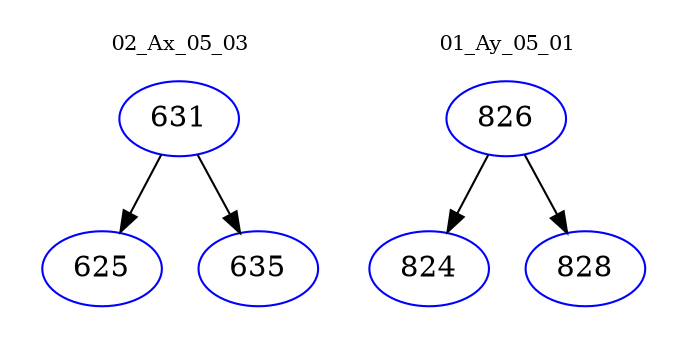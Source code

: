 digraph{
subgraph cluster_0 {
color = white
label = "02_Ax_05_03";
fontsize=10;
T0_631 [label="631", color="blue"]
T0_631 -> T0_625 [color="black"]
T0_625 [label="625", color="blue"]
T0_631 -> T0_635 [color="black"]
T0_635 [label="635", color="blue"]
}
subgraph cluster_1 {
color = white
label = "01_Ay_05_01";
fontsize=10;
T1_826 [label="826", color="blue"]
T1_826 -> T1_824 [color="black"]
T1_824 [label="824", color="blue"]
T1_826 -> T1_828 [color="black"]
T1_828 [label="828", color="blue"]
}
}
